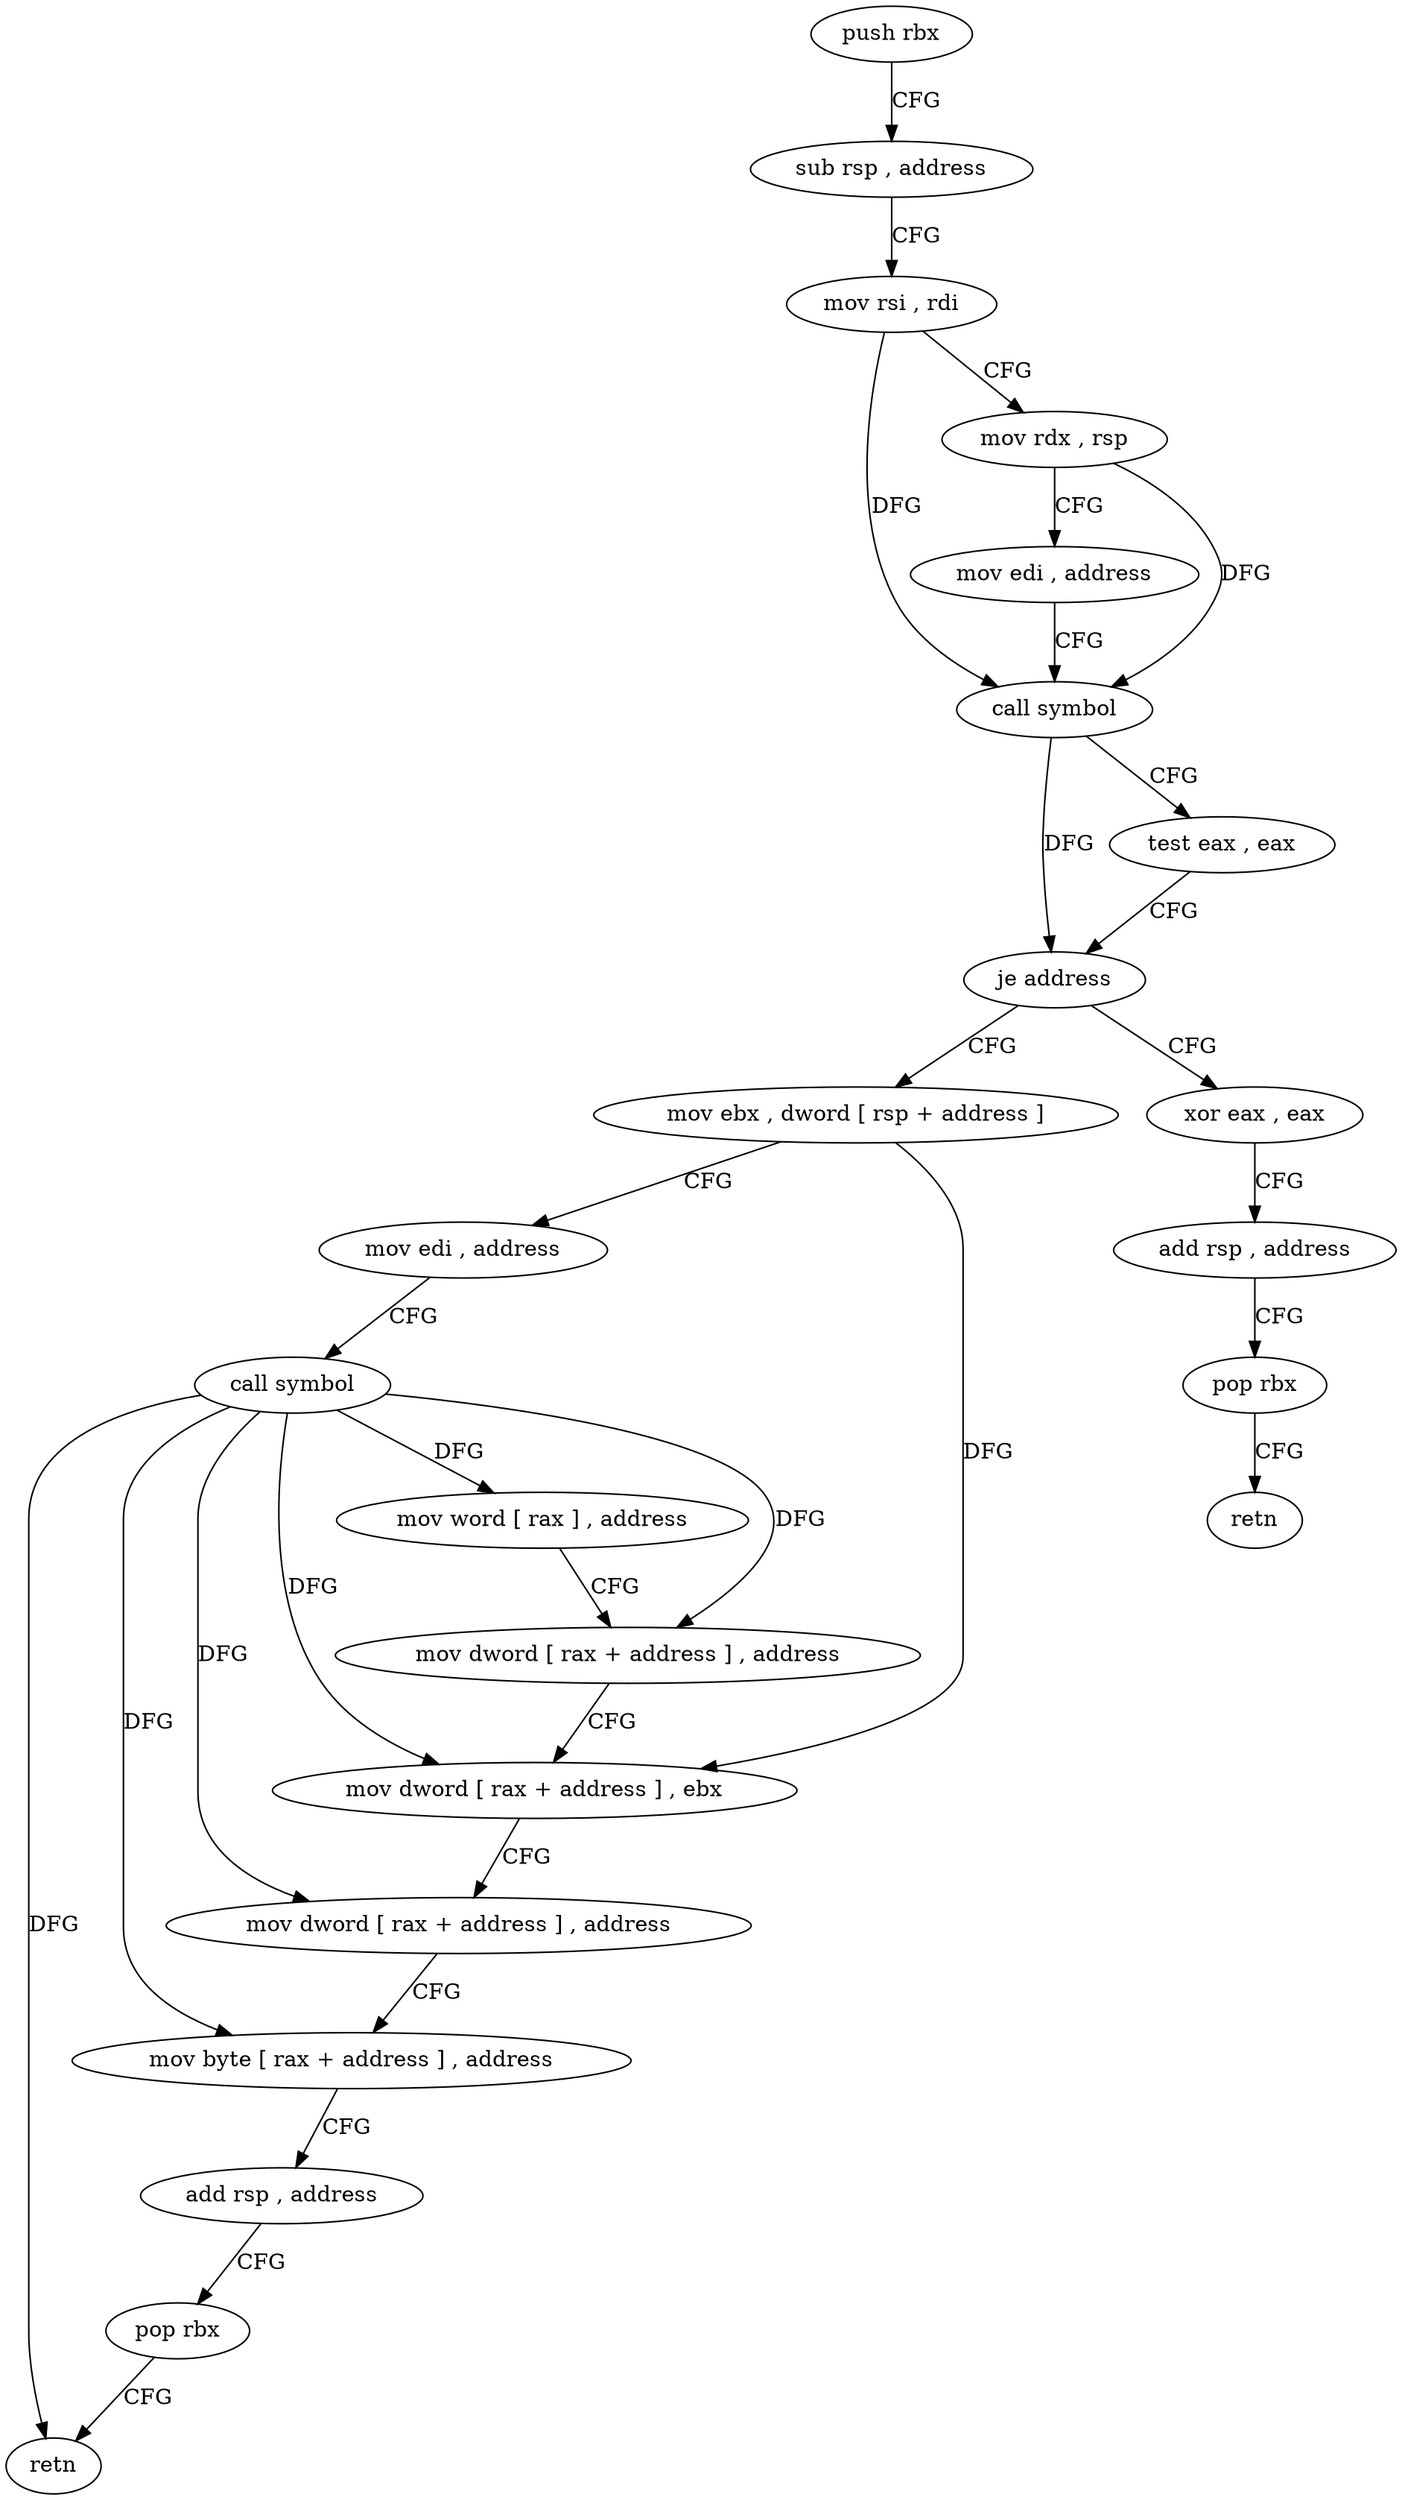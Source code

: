 digraph "func" {
"4294960" [label = "push rbx" ]
"4294961" [label = "sub rsp , address" ]
"4294968" [label = "mov rsi , rdi" ]
"4294971" [label = "mov rdx , rsp" ]
"4294974" [label = "mov edi , address" ]
"4294979" [label = "call symbol" ]
"4294984" [label = "test eax , eax" ]
"4294986" [label = "je address" ]
"4294999" [label = "mov ebx , dword [ rsp + address ]" ]
"4294988" [label = "xor eax , eax" ]
"4295003" [label = "mov edi , address" ]
"4295008" [label = "call symbol" ]
"4295013" [label = "mov word [ rax ] , address" ]
"4295018" [label = "mov dword [ rax + address ] , address" ]
"4295025" [label = "mov dword [ rax + address ] , ebx" ]
"4295028" [label = "mov dword [ rax + address ] , address" ]
"4295035" [label = "mov byte [ rax + address ] , address" ]
"4295039" [label = "add rsp , address" ]
"4295046" [label = "pop rbx" ]
"4295047" [label = "retn" ]
"4294990" [label = "add rsp , address" ]
"4294997" [label = "pop rbx" ]
"4294998" [label = "retn" ]
"4294960" -> "4294961" [ label = "CFG" ]
"4294961" -> "4294968" [ label = "CFG" ]
"4294968" -> "4294971" [ label = "CFG" ]
"4294968" -> "4294979" [ label = "DFG" ]
"4294971" -> "4294974" [ label = "CFG" ]
"4294971" -> "4294979" [ label = "DFG" ]
"4294974" -> "4294979" [ label = "CFG" ]
"4294979" -> "4294984" [ label = "CFG" ]
"4294979" -> "4294986" [ label = "DFG" ]
"4294984" -> "4294986" [ label = "CFG" ]
"4294986" -> "4294999" [ label = "CFG" ]
"4294986" -> "4294988" [ label = "CFG" ]
"4294999" -> "4295003" [ label = "CFG" ]
"4294999" -> "4295025" [ label = "DFG" ]
"4294988" -> "4294990" [ label = "CFG" ]
"4295003" -> "4295008" [ label = "CFG" ]
"4295008" -> "4295013" [ label = "DFG" ]
"4295008" -> "4295018" [ label = "DFG" ]
"4295008" -> "4295025" [ label = "DFG" ]
"4295008" -> "4295028" [ label = "DFG" ]
"4295008" -> "4295035" [ label = "DFG" ]
"4295008" -> "4295047" [ label = "DFG" ]
"4295013" -> "4295018" [ label = "CFG" ]
"4295018" -> "4295025" [ label = "CFG" ]
"4295025" -> "4295028" [ label = "CFG" ]
"4295028" -> "4295035" [ label = "CFG" ]
"4295035" -> "4295039" [ label = "CFG" ]
"4295039" -> "4295046" [ label = "CFG" ]
"4295046" -> "4295047" [ label = "CFG" ]
"4294990" -> "4294997" [ label = "CFG" ]
"4294997" -> "4294998" [ label = "CFG" ]
}
